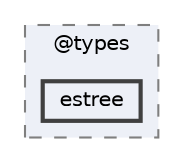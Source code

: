 digraph "pkiclassroomrescheduler/src/main/frontend/node_modules/@types/estree"
{
 // LATEX_PDF_SIZE
  bgcolor="transparent";
  edge [fontname=Helvetica,fontsize=10,labelfontname=Helvetica,labelfontsize=10];
  node [fontname=Helvetica,fontsize=10,shape=box,height=0.2,width=0.4];
  compound=true
  subgraph clusterdir_4e994157bc6d0b5f80f6b9b3b1e8b410 {
    graph [ bgcolor="#edf0f7", pencolor="grey50", label="@types", fontname=Helvetica,fontsize=10 style="filled,dashed", URL="dir_4e994157bc6d0b5f80f6b9b3b1e8b410.html",tooltip=""]
  dir_7c3d1159f19ba8d3317cc8d4eb9e1613 [label="estree", fillcolor="#edf0f7", color="grey25", style="filled,bold", URL="dir_7c3d1159f19ba8d3317cc8d4eb9e1613.html",tooltip=""];
  }
}
